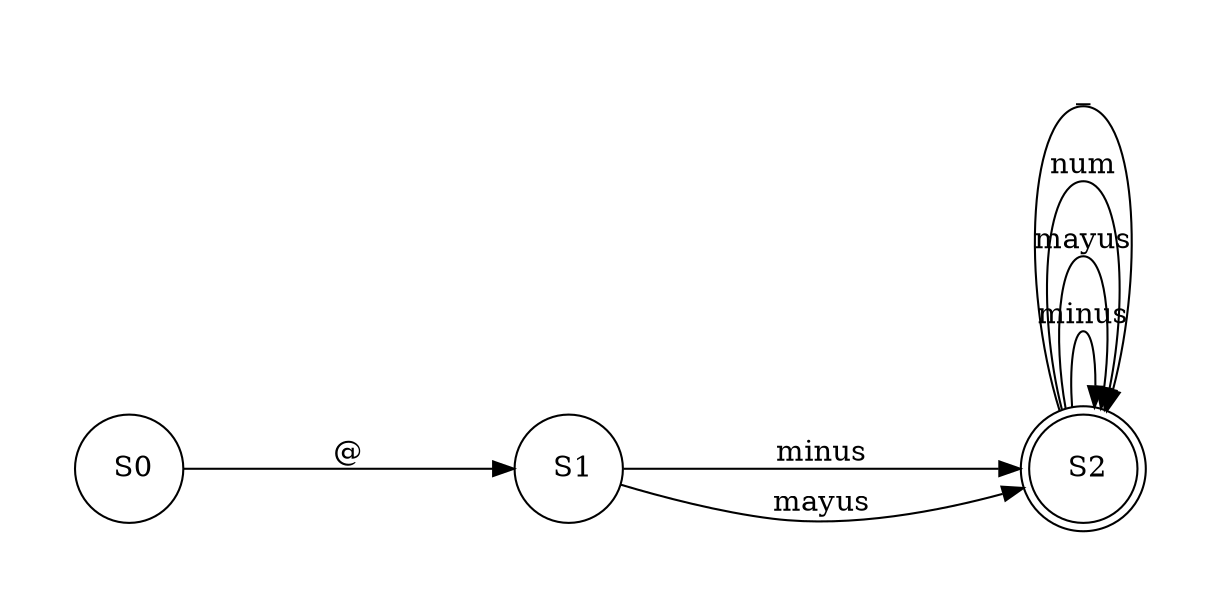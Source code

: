 digraph G{
graph [pad="0.5", nodesep="0.5", ranksep="2"];
rankdir=LR;
node [shape = doublecircle];S2;node [shape=circle]S0 [ label =" S0"];S1 [ label =" S1"];S2 [ label =" S2"];S0->S1[ label = "@"]
S1->S2[ label = "minus"]
S1->S2[ label = "mayus"]
S2->S2[ label = "minus"]
S2->S2[ label = "mayus"]
S2->S2[ label = "num"]
S2->S2[ label = "_"]

}
